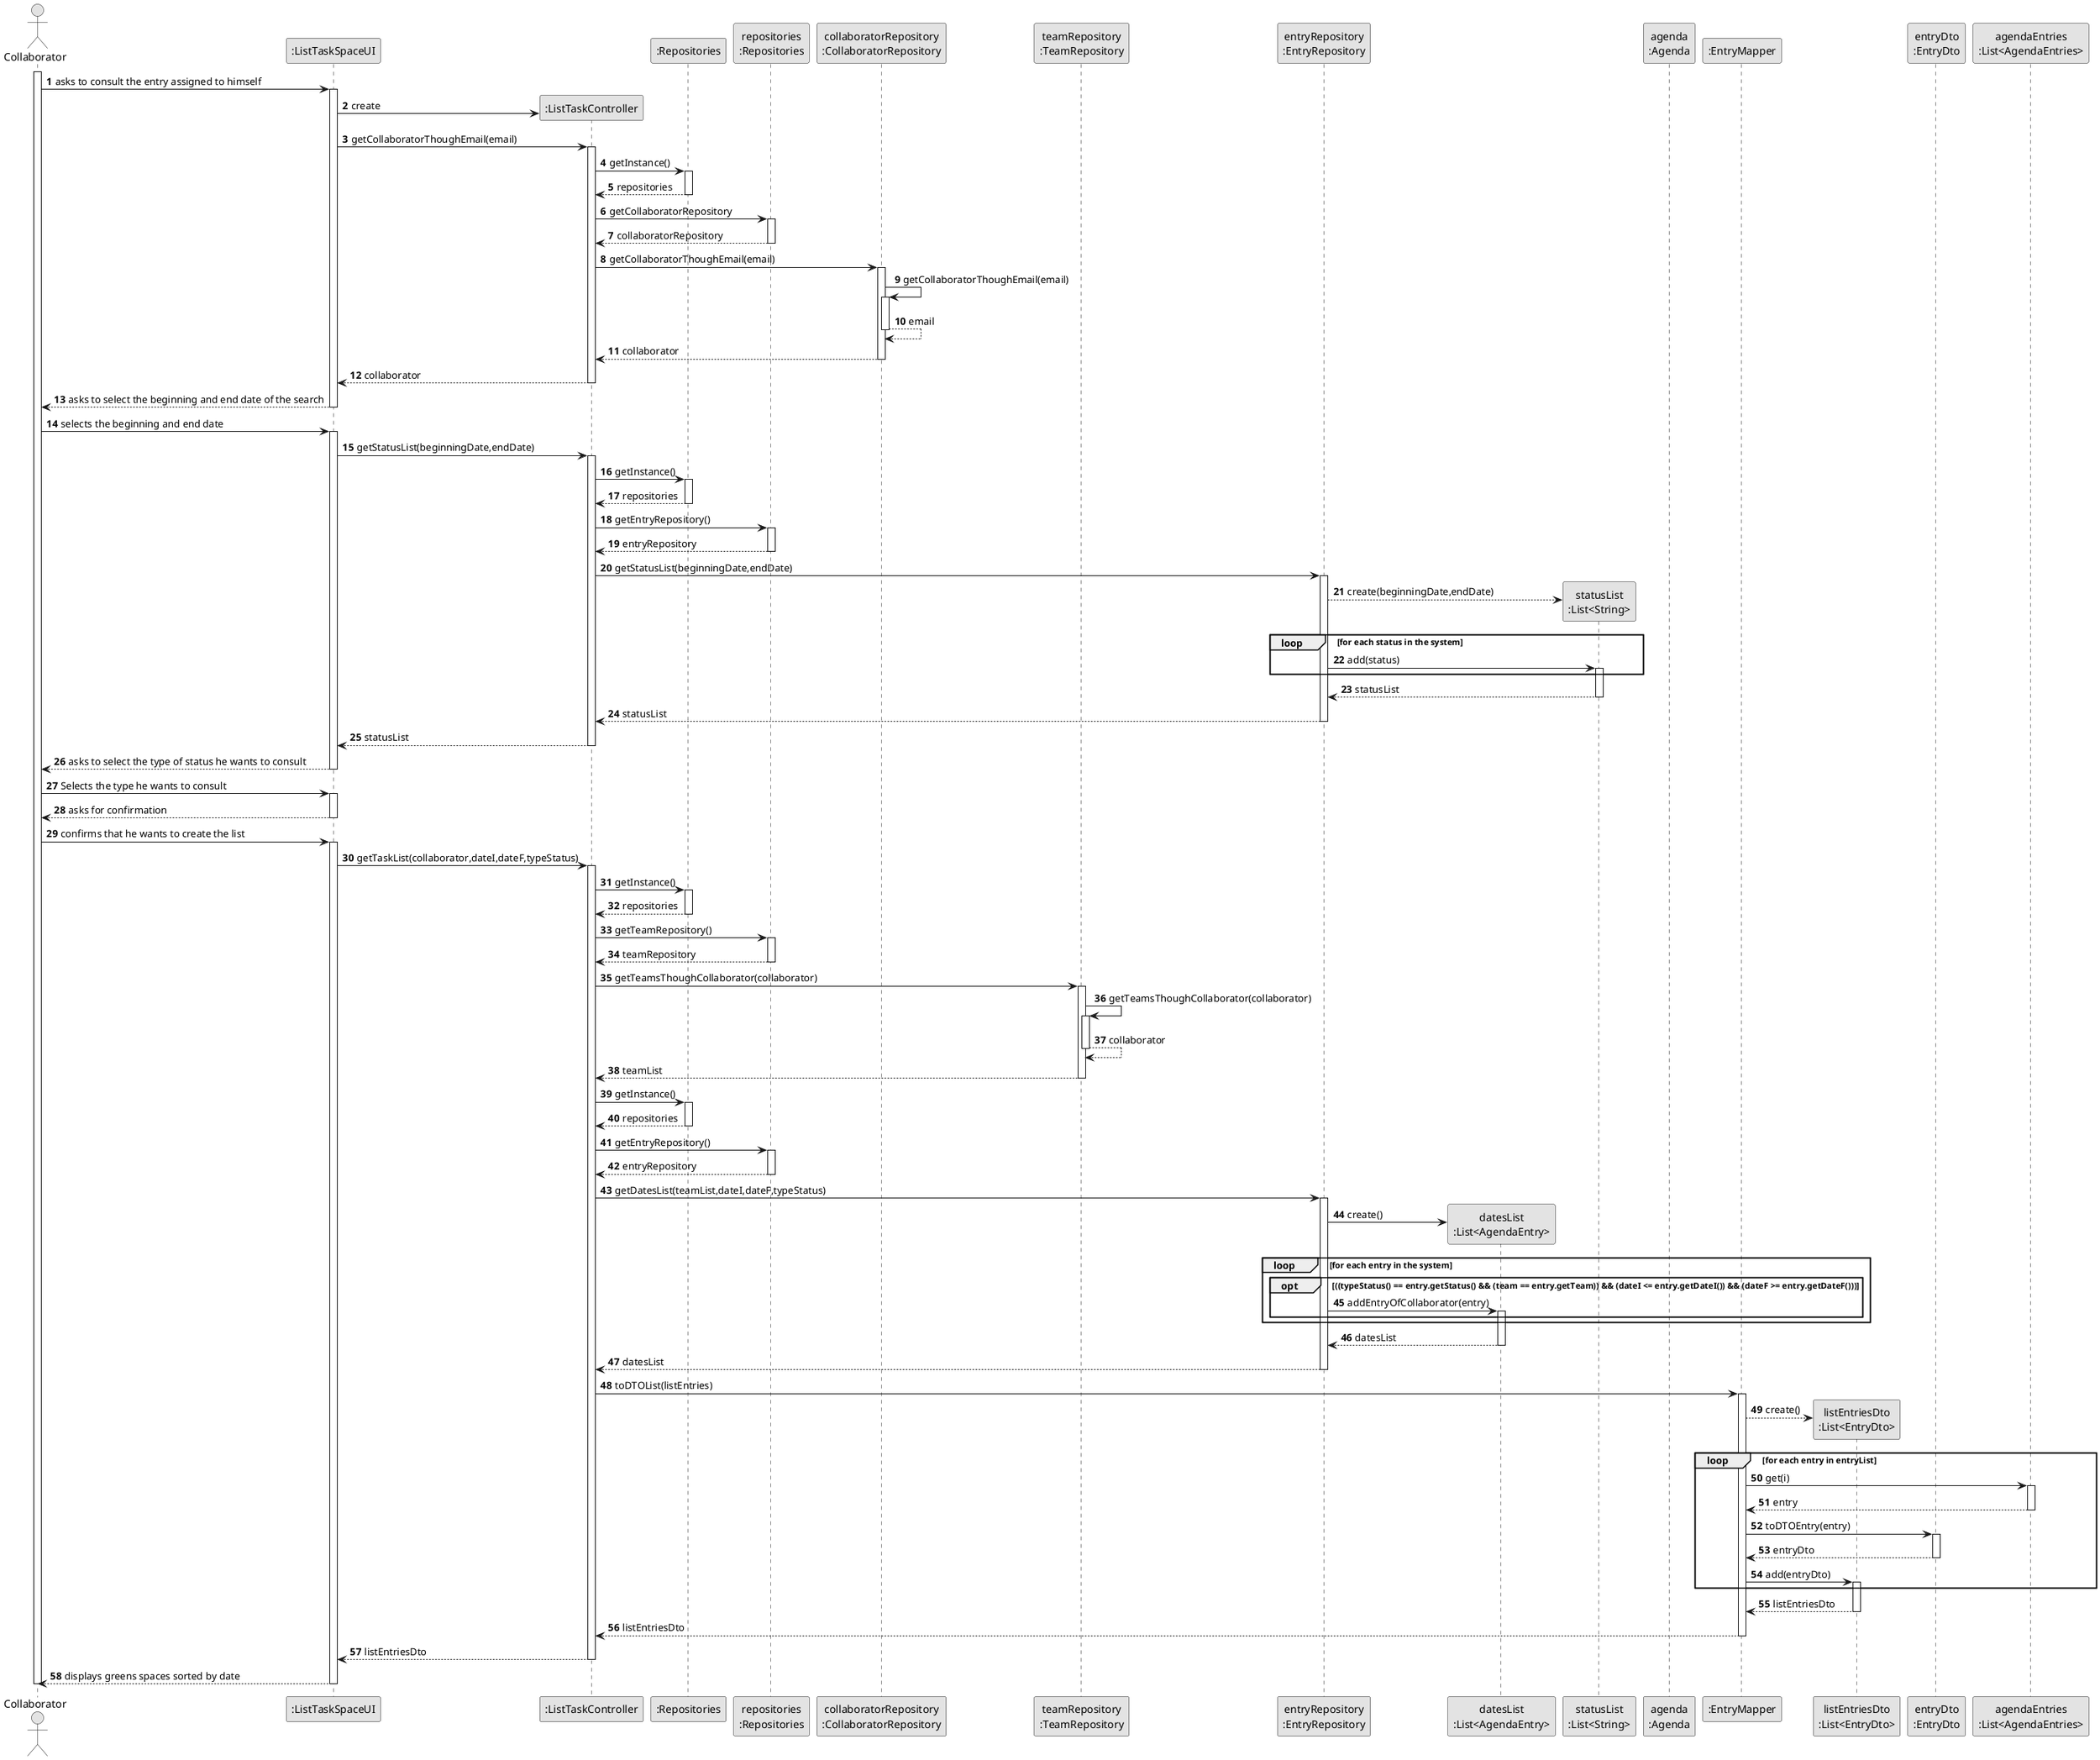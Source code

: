 @startuml
skinparam monochrome true
skinparam packageStyle rectangle
skinparam shadowing false

autonumber

actor "Collaborator" as CLB
participant ":ListTaskSpaceUI" as UI
participant ":ListTaskController" as CTRL
participant ":Repositories" as RepositorySingleton
participant "repositories\n:Repositories" as REP
participant "collaboratorRepository\n:CollaboratorRepository" as collaboratorRepository
participant "teamRepository\n:TeamRepository" as teamRepository
participant "entryRepository\n:EntryRepository" as entryRepository
participant "datesList\n:List<AgendaEntry>" as LISTDATES
participant "statusList\n:List<String>" as LISTSTATUS
participant "agenda\n:Agenda" as AGENDA
participant ":EntryMapper" as Mapper
participant "listEntriesDto\n:List<EntryDto>" as LISTENTRIESDTO
participant "entryDto\n:EntryDto" as DTO
participant "agendaEntries\n:List<AgendaEntries>" as AGENDAENTRIES

activate CLB

CLB -> UI : asks to consult the entry assigned to himself
    activate UI

    UI -> CTRL** : create
    UI -> CTRL : getCollaboratorThoughEmail(email)
        activate CTRL

        CTRL -> RepositorySingleton : getInstance()
            activate RepositorySingleton

            RepositorySingleton --> CTRL : repositories
            deactivate RepositorySingleton

        CTRL -> REP : getCollaboratorRepository
            activate REP

            REP --> CTRL : collaboratorRepository
            deactivate REP

        CTRL -> collaboratorRepository : getCollaboratorThoughEmail(email)
            activate collaboratorRepository

            collaboratorRepository -> collaboratorRepository : getCollaboratorThoughEmail(email)
            activate collaboratorRepository

            collaboratorRepository --> collaboratorRepository : email
            deactivate collaboratorRepository

            collaboratorRepository --> CTRL : collaborator

                deactivate collaboratorRepository

            deactivate collaboratorRepository
        CTRL --> UI : collaborator
        deactivate CTRL

    UI --> CLB : asks to select the beginning and end date of the search
    deactivate UI

CLB -> UI : selects the beginning and end date
    activate UI

    UI -> CTRL : getStatusList(beginningDate,endDate)
        activate CTRL

        CTRL -> RepositorySingleton : getInstance()
            activate RepositorySingleton

            RepositorySingleton --> CTRL : repositories
            deactivate RepositorySingleton

        CTRL -> REP : getEntryRepository()
            activate REP

            REP --> CTRL : entryRepository
            deactivate REP

        CTRL -> entryRepository : getStatusList(beginningDate,endDate)
            activate entryRepository

            entryRepository --> LISTSTATUS** : create(beginningDate,endDate)
                loop for each status in the system
                    entryRepository -> LISTSTATUS : add(status)
                        activate LISTSTATUS
                end
            LISTSTATUS --> entryRepository : statusList
            deactivate LISTSTATUS

        entryRepository --> CTRL : statusList
        deactivate entryRepository

        CTRL --> UI : statusList
        deactivate CTRL

    UI --> CLB : asks to select the type of status he wants to consult
    deactivate UI

CLB -> UI : Selects the type he wants to consult
    activate UI

    UI --> CLB : asks for confirmation
    deactivate UI

CLB -> UI : confirms that he wants to create the list
    activate UI

    UI -> CTRL : getTaskList(collaborator,dateI,dateF,typeStatus)
        activate CTRL

        CTRL -> RepositorySingleton : getInstance()
            activate RepositorySingleton

            RepositorySingleton --> CTRL : repositories
            deactivate RepositorySingleton

        CTRL -> REP : getTeamRepository()
            activate REP

            REP --> CTRL : teamRepository
            deactivate REP

        CTRL -> teamRepository : getTeamsThoughCollaborator(collaborator)
            activate teamRepository

            teamRepository -> teamRepository : getTeamsThoughCollaborator(collaborator)
            activate teamRepository
            teamRepository --> teamRepository : collaborator
            deactivate teamRepository

            teamRepository --> CTRL : teamList
            deactivate teamRepository

        CTRL -> RepositorySingleton : getInstance()
            activate RepositorySingleton

            RepositorySingleton --> CTRL : repositories
            deactivate RepositorySingleton

        CTRL -> REP : getEntryRepository()
            activate REP

            REP --> CTRL : entryRepository
            deactivate REP

        CTRL -> entryRepository : getDatesList(teamList,dateI,dateF,typeStatus)
            activate entryRepository

            entryRepository -> LISTDATES** : create()
                loop for each entry in the system
                    opt ((typeStatus() == entry.getStatus() && (team == entry.getTeam)) && (dateI <= entry.getDateI()) && (dateF >= entry.getDateF()))
                        entryRepository -> LISTDATES : addEntryOfCollaborator(entry)
                            activate LISTDATES
                    end

                end
            LISTDATES --> entryRepository : datesList
            deactivate LISTDATES

            entryRepository --> CTRL : datesList
        deactivate entryRepository


        CTRL -> Mapper : toDTOList(listEntries)
            activate Mapper

            Mapper --> LISTENTRIESDTO** : create()
                loop for each entry in entryList
                    Mapper -> AGENDAENTRIES : get(i)
                        activate AGENDAENTRIES

                        AGENDAENTRIES --> Mapper : entry
                        deactivate AGENDAENTRIES
                    Mapper -> DTO : toDTOEntry(entry)
                        activate DTO

                        DTO --> Mapper : entryDto
                        deactivate DTO
                    Mapper -> LISTENTRIESDTO : add(entryDto)
                        activate LISTENTRIESDTO
                end


            LISTENTRIESDTO --> Mapper : listEntriesDto
             deactivate LISTENTRIESDTO

             Mapper --> CTRL : listEntriesDto
            deactivate Mapper

        CTRL --> UI : listEntriesDto
        deactivate CTRL

    UI --> CLB : displays greens spaces sorted by date
    deactivate UI

deactivate CLB
@enduml
